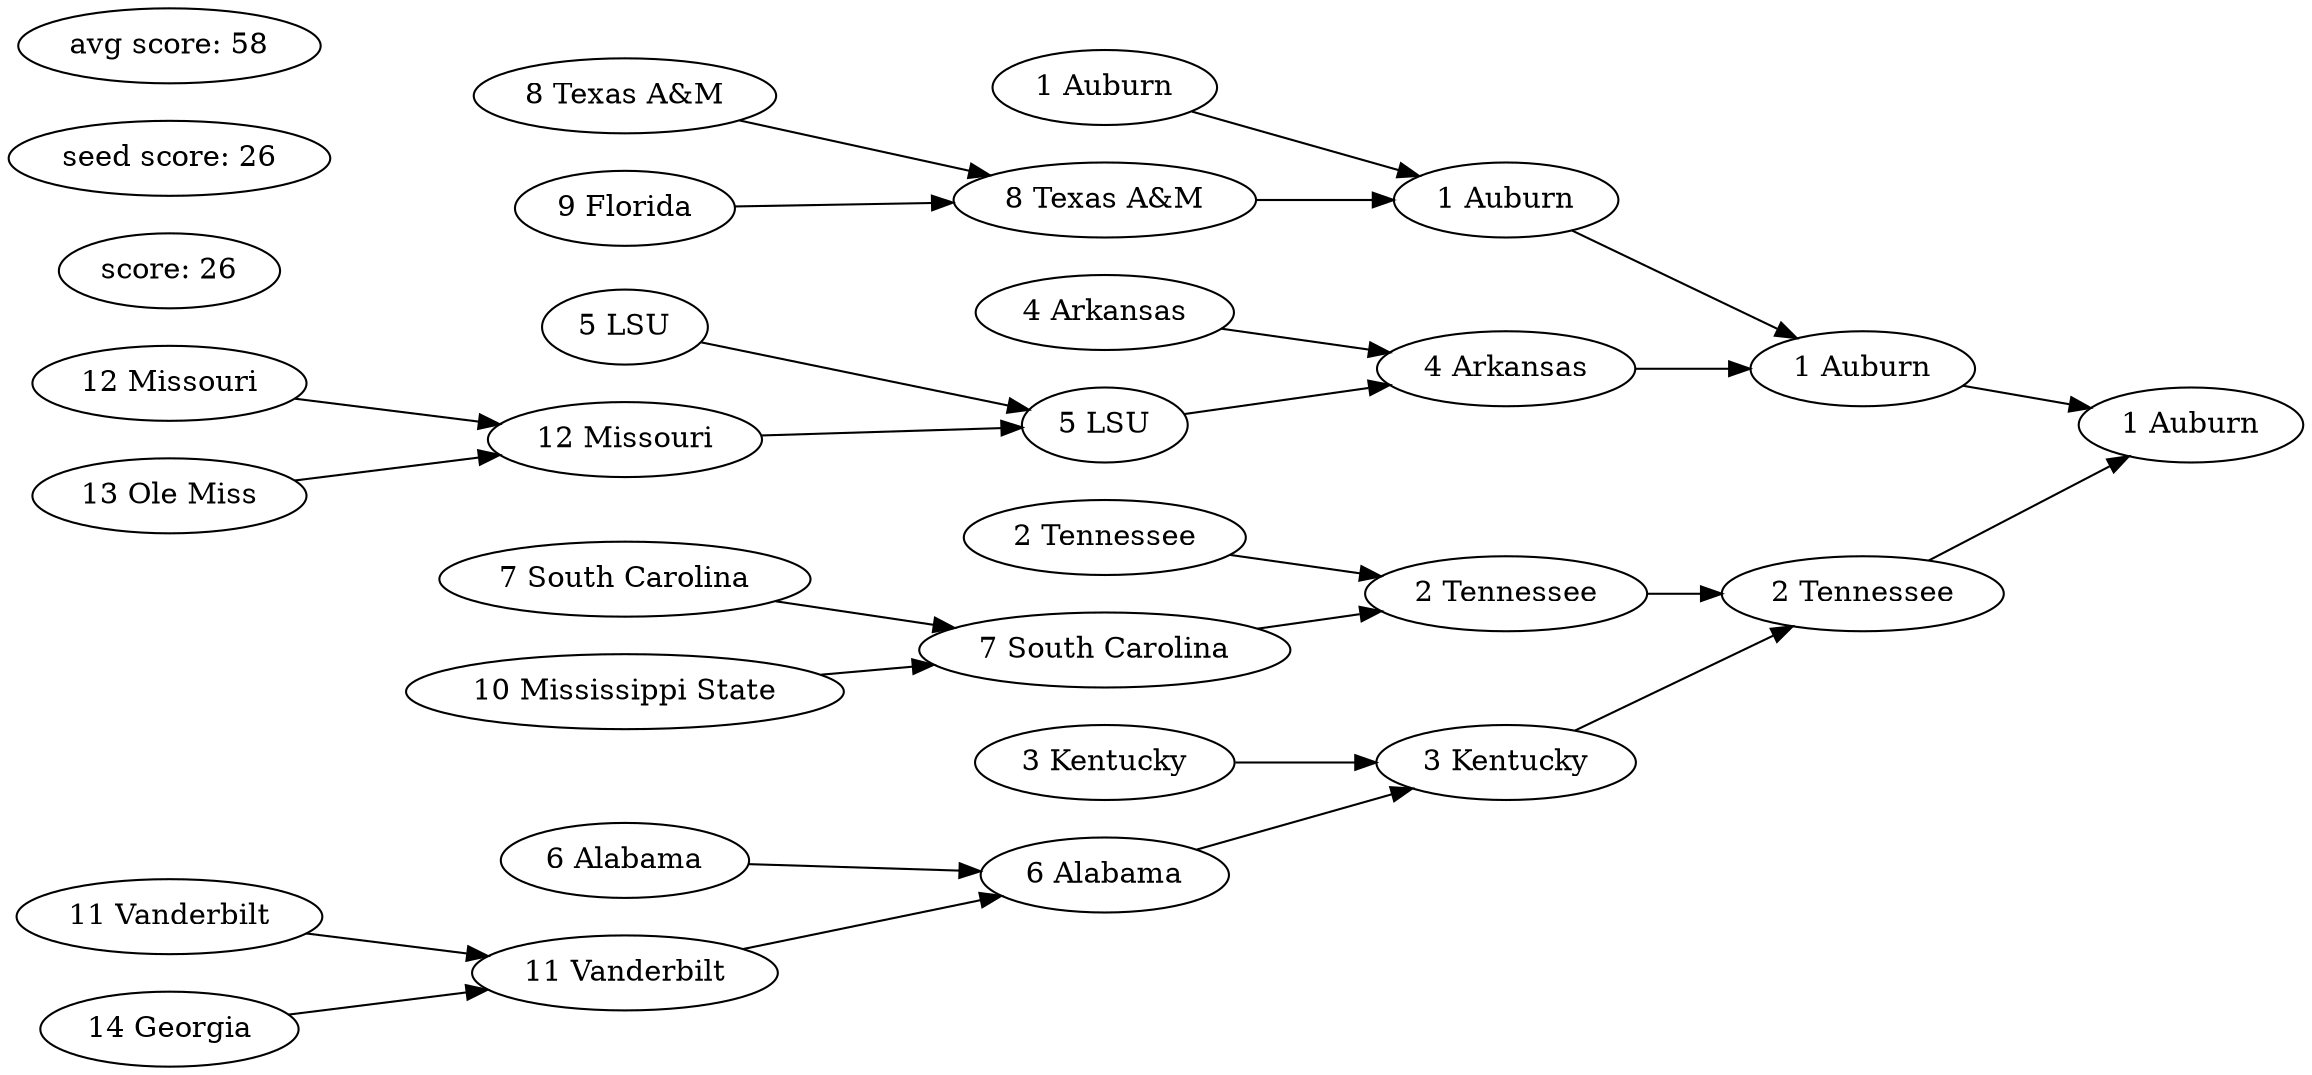 digraph {
graph [rankdir=LR];"t1" [label="1 Auburn"];
"t2" [label="1 Auburn"];
"t3" [label="1 Auburn"];
"t4" [label="1 Auburn"];
"t5" [label="8 Texas A&M"];
"t6" [label="8 Texas A&M"];
"t7" [label="9 Florida"];
"t6" -> "t5";
"t7" -> "t5";
"t4" -> "t3";
"t5" -> "t3";
"t8" [label="4 Arkansas"];
"t9" [label="4 Arkansas"];
"t10" [label="5 LSU"];
"t11" [label="5 LSU"];
"t12" [label="12 Missouri"];
"t13" [label="12 Missouri"];
"t14" [label="13 Ole Miss"];
"t13" -> "t12";
"t14" -> "t12";
"t11" -> "t10";
"t12" -> "t10";
"t9" -> "t8";
"t10" -> "t8";
"t3" -> "t2";
"t8" -> "t2";
"t15" [label="2 Tennessee"];
"t16" [label="2 Tennessee"];
"t17" [label="2 Tennessee"];
"t18" [label="7 South Carolina"];
"t19" [label="7 South Carolina"];
"t20" [label="10 Mississippi State"];
"t19" -> "t18";
"t20" -> "t18";
"t17" -> "t16";
"t18" -> "t16";
"t21" [label="3 Kentucky"];
"t22" [label="3 Kentucky"];
"t23" [label="6 Alabama"];
"t24" [label="6 Alabama"];
"t25" [label="11 Vanderbilt"];
"t26" [label="11 Vanderbilt"];
"t27" [label="14 Georgia"];
"t26" -> "t25";
"t27" -> "t25";
"t24" -> "t23";
"t25" -> "t23";
"t22" -> "t21";
"t23" -> "t21";
"t16" -> "t15";
"t21" -> "t15";
"t2" -> "t1";
"t15" -> "t1";
score [label="score: 26"];
seed [label="seed score: 26"];
max [label="avg score: 58"];
}
